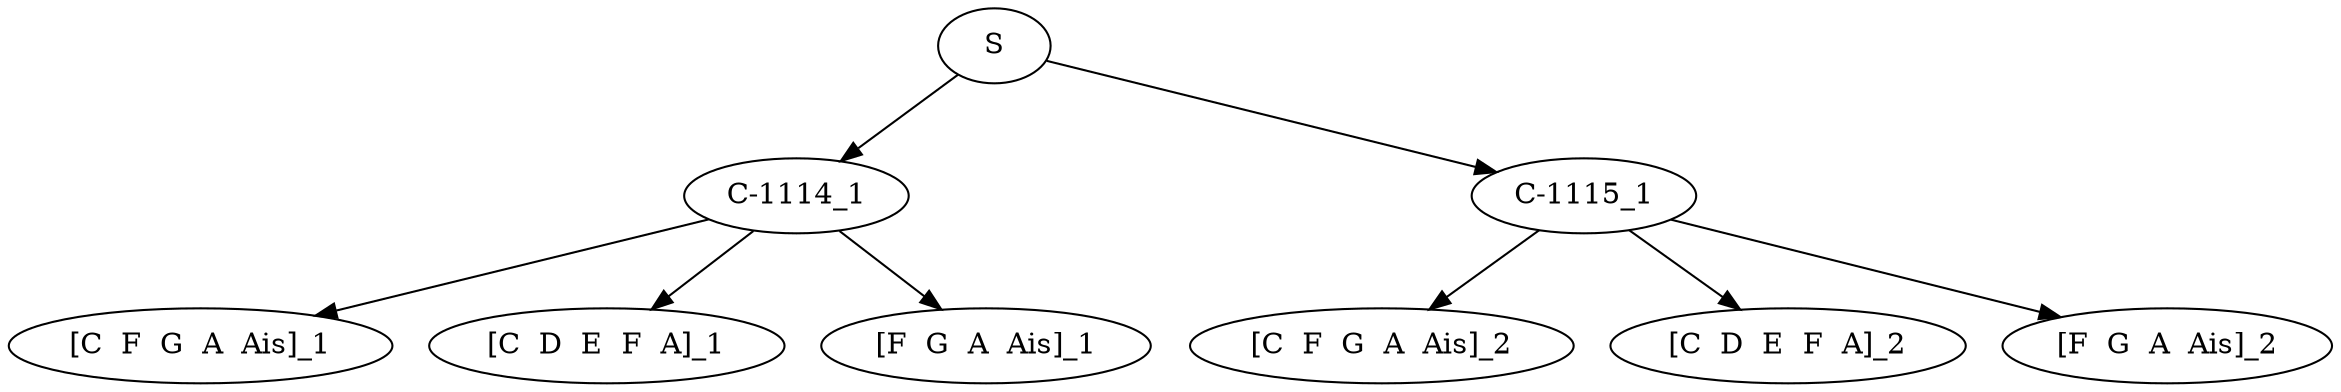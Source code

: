 digraph sample{
"S" -> "C-1114_1";
"C-1114_1" -> "[C  F  G  A  Ais]_1";
"C-1114_1" -> "[C  D  E  F  A]_1";
"C-1114_1" -> "[F  G  A  Ais]_1";
"S" -> "C-1115_1";
"C-1115_1" -> "[C  F  G  A  Ais]_2";
"C-1115_1" -> "[C  D  E  F  A]_2";
"C-1115_1" -> "[F  G  A  Ais]_2";

{rank = min; "S";}
{rank = same; "C-1114_1"; "C-1115_1";}
{rank = same; "[C  D  E  F  A]_1"; "[C  D  E  F  A]_2"; "[C  F  G  A  Ais]_1"; "[C  F  G  A  Ais]_2"; "[F  G  A  Ais]_1"; "[F  G  A  Ais]_2";}
}